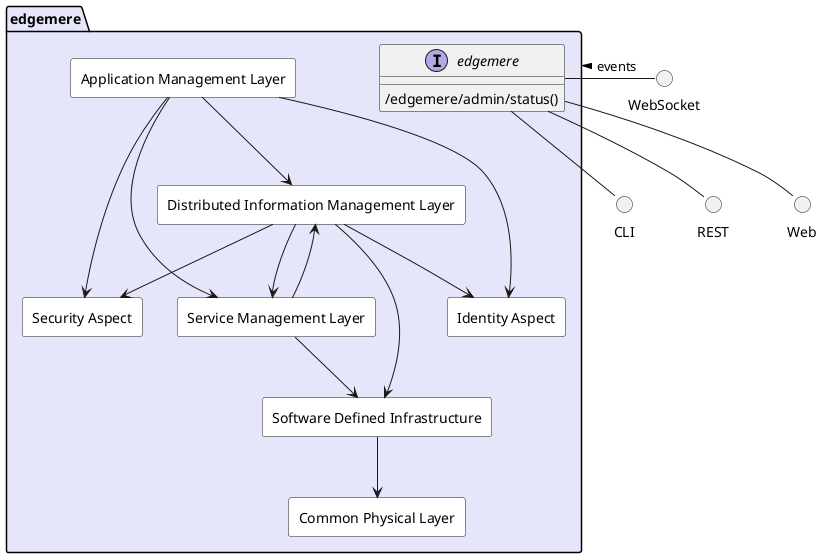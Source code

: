 @startuml



package "edgemere" #lavender {

    interface "edgemere" as i {
    
            /edgemere/admin/status()
    
    }
}

circle REST
circle Web
circle CLI
circle WebSocket

i -down- Web
i -down- CLI
i -down- REST
WebSocket -left- i: events >

package "edgemere" #lavender {


rectangle "Application Management Layer" #white {
}

rectangle "Common Physical Layer" #white {
}

rectangle "Distributed Information Management Layer" #white {
}

rectangle "Identity Aspect" #white {
}

rectangle "Security Aspect" #white {
}

rectangle "Service Management Layer" #white {
}

rectangle "Software Defined Infrastructure" #white {
}

    "Application Management Layer" --> "Distributed Information Management Layer"
    
    "Application Management Layer" --> "Service Management Layer"
    
    "Application Management Layer" --> "Security Aspect"
    
    "Application Management Layer" --> "Identity Aspect"
    
    "Distributed Information Management Layer" --> "Software Defined Infrastructure"
    
    "Distributed Information Management Layer" --> "Service Management Layer"
    
    "Distributed Information Management Layer" --> "Security Aspect"
    
    "Distributed Information Management Layer" --> "Identity Aspect"
    
    "Service Management Layer" --> "Software Defined Infrastructure"
    
    "Service Management Layer" --> "Distributed Information Management Layer"
    
    "Software Defined Infrastructure" --> "Common Physical Layer"
    
}



@enduml
